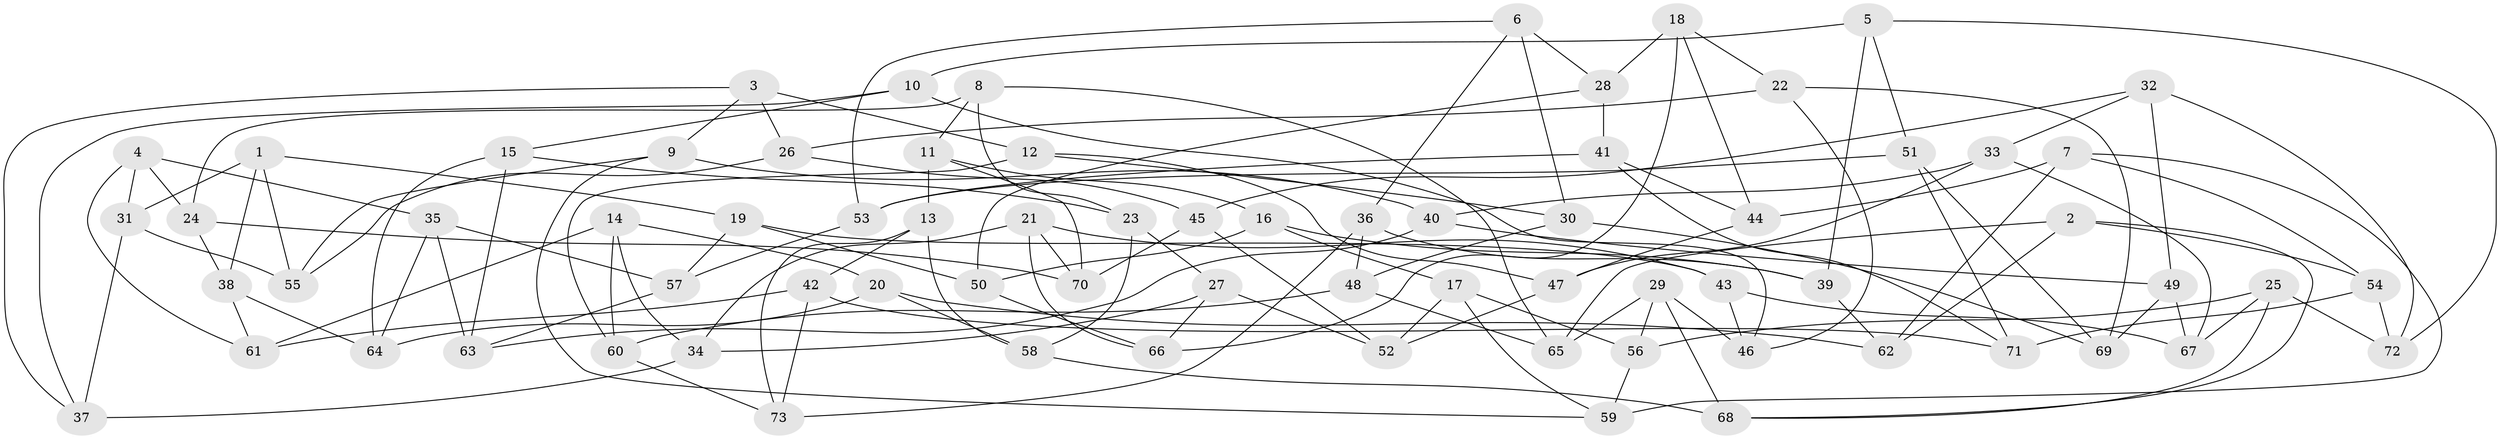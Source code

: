 // Generated by graph-tools (version 1.1) at 2025/11/02/27/25 16:11:45]
// undirected, 73 vertices, 146 edges
graph export_dot {
graph [start="1"]
  node [color=gray90,style=filled];
  1;
  2;
  3;
  4;
  5;
  6;
  7;
  8;
  9;
  10;
  11;
  12;
  13;
  14;
  15;
  16;
  17;
  18;
  19;
  20;
  21;
  22;
  23;
  24;
  25;
  26;
  27;
  28;
  29;
  30;
  31;
  32;
  33;
  34;
  35;
  36;
  37;
  38;
  39;
  40;
  41;
  42;
  43;
  44;
  45;
  46;
  47;
  48;
  49;
  50;
  51;
  52;
  53;
  54;
  55;
  56;
  57;
  58;
  59;
  60;
  61;
  62;
  63;
  64;
  65;
  66;
  67;
  68;
  69;
  70;
  71;
  72;
  73;
  1 -- 38;
  1 -- 31;
  1 -- 55;
  1 -- 19;
  2 -- 62;
  2 -- 65;
  2 -- 54;
  2 -- 68;
  3 -- 12;
  3 -- 37;
  3 -- 9;
  3 -- 26;
  4 -- 35;
  4 -- 31;
  4 -- 24;
  4 -- 61;
  5 -- 72;
  5 -- 51;
  5 -- 10;
  5 -- 39;
  6 -- 53;
  6 -- 28;
  6 -- 36;
  6 -- 30;
  7 -- 44;
  7 -- 62;
  7 -- 54;
  7 -- 59;
  8 -- 24;
  8 -- 11;
  8 -- 23;
  8 -- 65;
  9 -- 40;
  9 -- 59;
  9 -- 55;
  10 -- 15;
  10 -- 37;
  10 -- 46;
  11 -- 16;
  11 -- 13;
  11 -- 70;
  12 -- 60;
  12 -- 30;
  12 -- 47;
  13 -- 42;
  13 -- 73;
  13 -- 58;
  14 -- 61;
  14 -- 20;
  14 -- 60;
  14 -- 34;
  15 -- 23;
  15 -- 64;
  15 -- 63;
  16 -- 50;
  16 -- 17;
  16 -- 39;
  17 -- 52;
  17 -- 56;
  17 -- 59;
  18 -- 28;
  18 -- 66;
  18 -- 22;
  18 -- 44;
  19 -- 50;
  19 -- 43;
  19 -- 57;
  20 -- 64;
  20 -- 62;
  20 -- 58;
  21 -- 70;
  21 -- 34;
  21 -- 66;
  21 -- 43;
  22 -- 46;
  22 -- 26;
  22 -- 69;
  23 -- 27;
  23 -- 58;
  24 -- 38;
  24 -- 70;
  25 -- 56;
  25 -- 67;
  25 -- 68;
  25 -- 72;
  26 -- 45;
  26 -- 55;
  27 -- 52;
  27 -- 34;
  27 -- 66;
  28 -- 50;
  28 -- 41;
  29 -- 46;
  29 -- 56;
  29 -- 65;
  29 -- 68;
  30 -- 48;
  30 -- 69;
  31 -- 37;
  31 -- 55;
  32 -- 49;
  32 -- 33;
  32 -- 45;
  32 -- 72;
  33 -- 47;
  33 -- 40;
  33 -- 67;
  34 -- 37;
  35 -- 63;
  35 -- 64;
  35 -- 57;
  36 -- 73;
  36 -- 48;
  36 -- 39;
  38 -- 64;
  38 -- 61;
  39 -- 62;
  40 -- 49;
  40 -- 63;
  41 -- 44;
  41 -- 53;
  41 -- 71;
  42 -- 73;
  42 -- 71;
  42 -- 61;
  43 -- 46;
  43 -- 67;
  44 -- 47;
  45 -- 70;
  45 -- 52;
  47 -- 52;
  48 -- 65;
  48 -- 60;
  49 -- 67;
  49 -- 69;
  50 -- 66;
  51 -- 71;
  51 -- 69;
  51 -- 53;
  53 -- 57;
  54 -- 71;
  54 -- 72;
  56 -- 59;
  57 -- 63;
  58 -- 68;
  60 -- 73;
}

